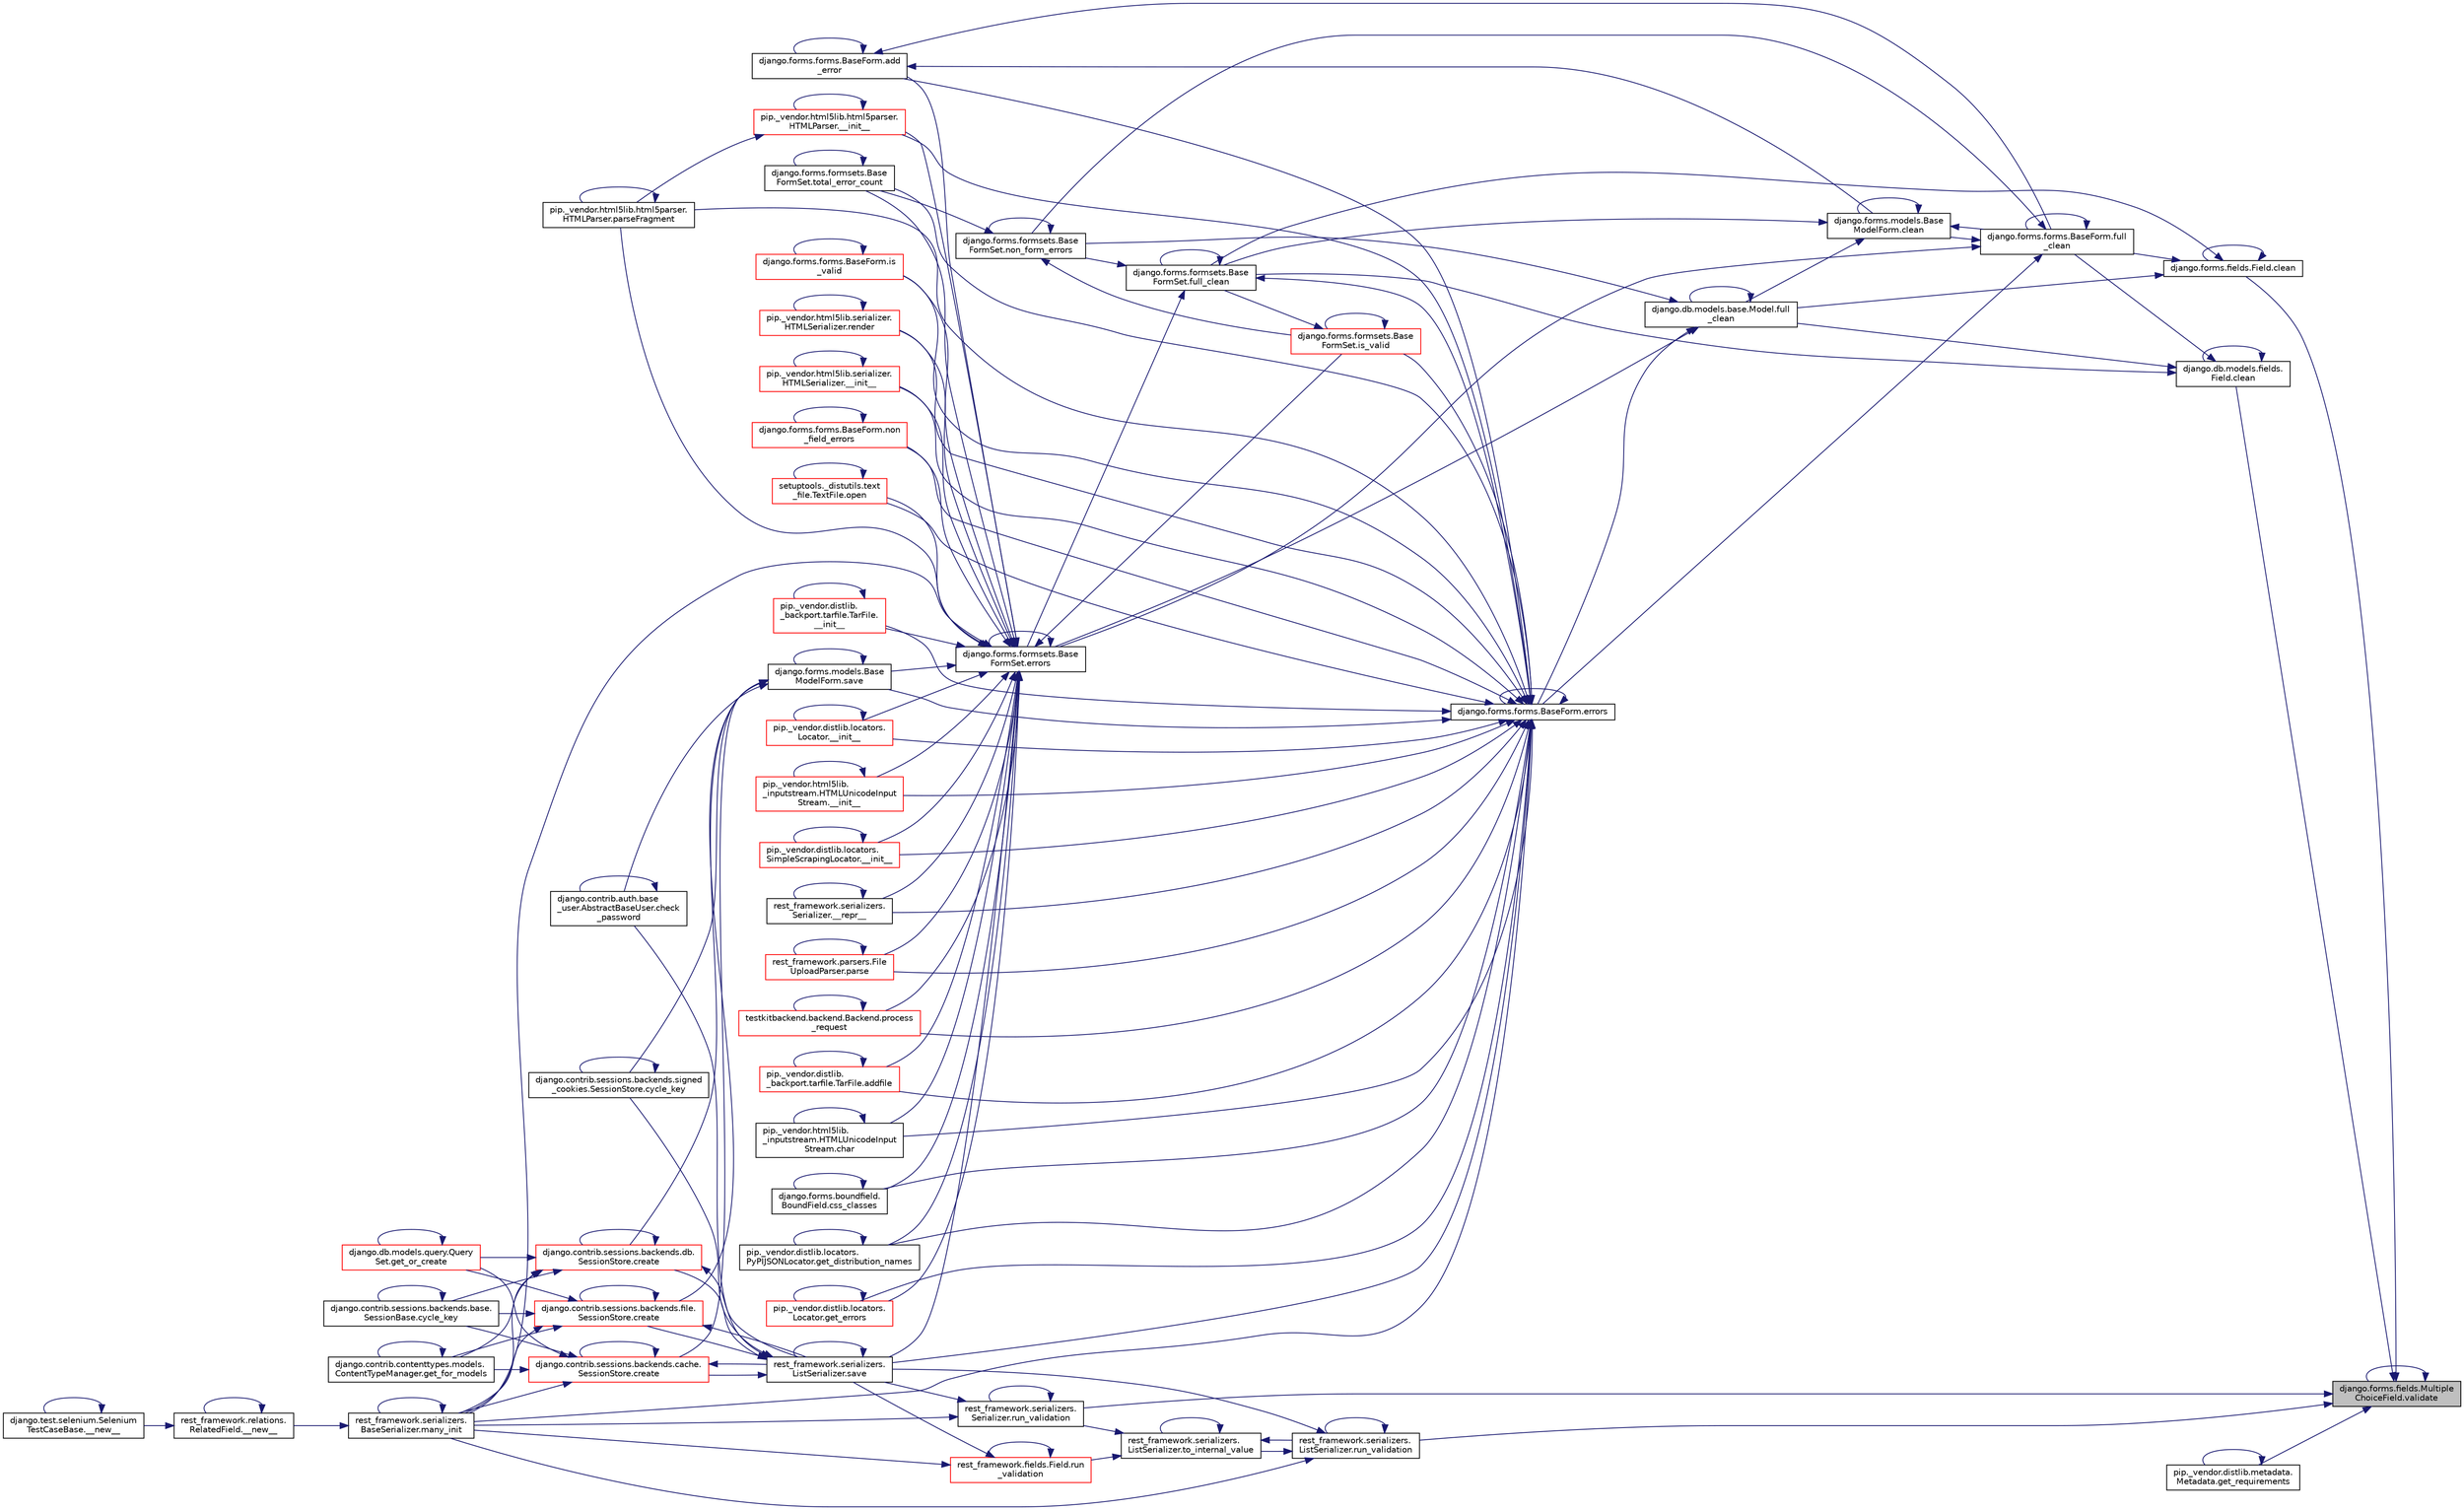 digraph "django.forms.fields.MultipleChoiceField.validate"
{
 // LATEX_PDF_SIZE
  edge [fontname="Helvetica",fontsize="10",labelfontname="Helvetica",labelfontsize="10"];
  node [fontname="Helvetica",fontsize="10",shape=record];
  rankdir="RL";
  Node1 [label="django.forms.fields.Multiple\lChoiceField.validate",height=0.2,width=0.4,color="black", fillcolor="grey75", style="filled", fontcolor="black",tooltip=" "];
  Node1 -> Node2 [dir="back",color="midnightblue",fontsize="10",style="solid",fontname="Helvetica"];
  Node2 [label="django.forms.fields.Field.clean",height=0.2,width=0.4,color="black", fillcolor="white", style="filled",URL="$d2/d0d/classdjango_1_1forms_1_1fields_1_1_field.html#ac067d0195ef0f3a2c37b00ec6118c25a",tooltip=" "];
  Node2 -> Node2 [dir="back",color="midnightblue",fontsize="10",style="solid",fontname="Helvetica"];
  Node2 -> Node3 [dir="back",color="midnightblue",fontsize="10",style="solid",fontname="Helvetica"];
  Node3 [label="django.forms.forms.BaseForm.full\l_clean",height=0.2,width=0.4,color="black", fillcolor="white", style="filled",URL="$d8/d44/classdjango_1_1forms_1_1forms_1_1_base_form.html#acb359d947a031d78659b4d55addd67fc",tooltip=" "];
  Node3 -> Node4 [dir="back",color="midnightblue",fontsize="10",style="solid",fontname="Helvetica"];
  Node4 [label="django.forms.models.Base\lModelForm.clean",height=0.2,width=0.4,color="black", fillcolor="white", style="filled",URL="$d8/dd8/classdjango_1_1forms_1_1models_1_1_base_model_form.html#abbcddac6d29c87ce3f49fba983f5df0a",tooltip=" "];
  Node4 -> Node4 [dir="back",color="midnightblue",fontsize="10",style="solid",fontname="Helvetica"];
  Node4 -> Node3 [dir="back",color="midnightblue",fontsize="10",style="solid",fontname="Helvetica"];
  Node4 -> Node5 [dir="back",color="midnightblue",fontsize="10",style="solid",fontname="Helvetica"];
  Node5 [label="django.forms.formsets.Base\lFormSet.full_clean",height=0.2,width=0.4,color="black", fillcolor="white", style="filled",URL="$d5/d7f/classdjango_1_1forms_1_1formsets_1_1_base_form_set.html#ab85a836f8efaf3f794e9c34d427967f7",tooltip=" "];
  Node5 -> Node6 [dir="back",color="midnightblue",fontsize="10",style="solid",fontname="Helvetica"];
  Node6 [label="django.forms.forms.BaseForm.errors",height=0.2,width=0.4,color="black", fillcolor="white", style="filled",URL="$d8/d44/classdjango_1_1forms_1_1forms_1_1_base_form.html#ad1f2f603258fa86762632a8c17fe5aa8",tooltip=" "];
  Node6 -> Node7 [dir="back",color="midnightblue",fontsize="10",style="solid",fontname="Helvetica"];
  Node7 [label="pip._vendor.html5lib.serializer.\lHTMLSerializer.__init__",height=0.2,width=0.4,color="red", fillcolor="white", style="filled",URL="$d1/d17/classpip_1_1__vendor_1_1html5lib_1_1serializer_1_1_h_t_m_l_serializer.html#ae1f820664d0ba0b48b7b321577f1e996",tooltip=" "];
  Node7 -> Node7 [dir="back",color="midnightblue",fontsize="10",style="solid",fontname="Helvetica"];
  Node6 -> Node142 [dir="back",color="midnightblue",fontsize="10",style="solid",fontname="Helvetica"];
  Node142 [label="pip._vendor.distlib.\l_backport.tarfile.TarFile.\l__init__",height=0.2,width=0.4,color="red", fillcolor="white", style="filled",URL="$d7/d1d/classpip_1_1__vendor_1_1distlib_1_1__backport_1_1tarfile_1_1_tar_file.html#a1dda6d9be63b3ae8186ae388015c11ff",tooltip=" "];
  Node142 -> Node142 [dir="back",color="midnightblue",fontsize="10",style="solid",fontname="Helvetica"];
  Node6 -> Node143 [dir="back",color="midnightblue",fontsize="10",style="solid",fontname="Helvetica"];
  Node143 [label="pip._vendor.distlib.locators.\lLocator.__init__",height=0.2,width=0.4,color="red", fillcolor="white", style="filled",URL="$df/dda/classpip_1_1__vendor_1_1distlib_1_1locators_1_1_locator.html#af37665238a4ad058e6b2e4d6b77d0ffc",tooltip=" "];
  Node143 -> Node143 [dir="back",color="midnightblue",fontsize="10",style="solid",fontname="Helvetica"];
  Node6 -> Node84 [dir="back",color="midnightblue",fontsize="10",style="solid",fontname="Helvetica"];
  Node84 [label="pip._vendor.html5lib.\l_inputstream.HTMLUnicodeInput\lStream.__init__",height=0.2,width=0.4,color="red", fillcolor="white", style="filled",URL="$de/dab/classpip_1_1__vendor_1_1html5lib_1_1__inputstream_1_1_h_t_m_l_unicode_input_stream.html#aae329b9a8ec6d32fbe6de851cf40357c",tooltip=" "];
  Node84 -> Node84 [dir="back",color="midnightblue",fontsize="10",style="solid",fontname="Helvetica"];
  Node6 -> Node86 [dir="back",color="midnightblue",fontsize="10",style="solid",fontname="Helvetica"];
  Node86 [label="pip._vendor.html5lib.html5parser.\lHTMLParser.__init__",height=0.2,width=0.4,color="red", fillcolor="white", style="filled",URL="$dd/dcc/classpip_1_1__vendor_1_1html5lib_1_1html5parser_1_1_h_t_m_l_parser.html#ad9b0cd5d2f6a8f940f4efc6b6124c9be",tooltip=" "];
  Node86 -> Node86 [dir="back",color="midnightblue",fontsize="10",style="solid",fontname="Helvetica"];
  Node86 -> Node87 [dir="back",color="midnightblue",fontsize="10",style="solid",fontname="Helvetica"];
  Node87 [label="pip._vendor.html5lib.html5parser.\lHTMLParser.parseFragment",height=0.2,width=0.4,color="black", fillcolor="white", style="filled",URL="$dd/dcc/classpip_1_1__vendor_1_1html5lib_1_1html5parser_1_1_h_t_m_l_parser.html#af5e775b80cbddbdecc4cd2782c6eacca",tooltip=" "];
  Node87 -> Node87 [dir="back",color="midnightblue",fontsize="10",style="solid",fontname="Helvetica"];
  Node6 -> Node144 [dir="back",color="midnightblue",fontsize="10",style="solid",fontname="Helvetica"];
  Node144 [label="pip._vendor.distlib.locators.\lSimpleScrapingLocator.__init__",height=0.2,width=0.4,color="red", fillcolor="white", style="filled",URL="$d6/d82/classpip_1_1__vendor_1_1distlib_1_1locators_1_1_simple_scraping_locator.html#a7a4c50e47ae95046ff9f9da7aeb8a391",tooltip=" "];
  Node144 -> Node144 [dir="back",color="midnightblue",fontsize="10",style="solid",fontname="Helvetica"];
  Node6 -> Node145 [dir="back",color="midnightblue",fontsize="10",style="solid",fontname="Helvetica"];
  Node145 [label="rest_framework.serializers.\lSerializer.__repr__",height=0.2,width=0.4,color="black", fillcolor="white", style="filled",URL="$de/daf/classrest__framework_1_1serializers_1_1_serializer.html#aa4601d5e8fecc97212d2f753b9c44cc7",tooltip=" "];
  Node145 -> Node145 [dir="back",color="midnightblue",fontsize="10",style="solid",fontname="Helvetica"];
  Node6 -> Node146 [dir="back",color="midnightblue",fontsize="10",style="solid",fontname="Helvetica"];
  Node146 [label="django.forms.forms.BaseForm.add\l_error",height=0.2,width=0.4,color="black", fillcolor="white", style="filled",URL="$d8/d44/classdjango_1_1forms_1_1forms_1_1_base_form.html#acf2237ac07f8871141489ce1ae752f76",tooltip=" "];
  Node146 -> Node146 [dir="back",color="midnightblue",fontsize="10",style="solid",fontname="Helvetica"];
  Node146 -> Node4 [dir="back",color="midnightblue",fontsize="10",style="solid",fontname="Helvetica"];
  Node146 -> Node3 [dir="back",color="midnightblue",fontsize="10",style="solid",fontname="Helvetica"];
  Node6 -> Node147 [dir="back",color="midnightblue",fontsize="10",style="solid",fontname="Helvetica"];
  Node147 [label="pip._vendor.distlib.\l_backport.tarfile.TarFile.addfile",height=0.2,width=0.4,color="red", fillcolor="white", style="filled",URL="$d7/d1d/classpip_1_1__vendor_1_1distlib_1_1__backport_1_1tarfile_1_1_tar_file.html#a9f460122e2a988ec31b0e1a7a2d18244",tooltip=" "];
  Node147 -> Node147 [dir="back",color="midnightblue",fontsize="10",style="solid",fontname="Helvetica"];
  Node6 -> Node149 [dir="back",color="midnightblue",fontsize="10",style="solid",fontname="Helvetica"];
  Node149 [label="pip._vendor.html5lib.\l_inputstream.HTMLUnicodeInput\lStream.char",height=0.2,width=0.4,color="black", fillcolor="white", style="filled",URL="$de/dab/classpip_1_1__vendor_1_1html5lib_1_1__inputstream_1_1_h_t_m_l_unicode_input_stream.html#a6078d7bf2b9ee2304ba083f762440a83",tooltip=" "];
  Node149 -> Node149 [dir="back",color="midnightblue",fontsize="10",style="solid",fontname="Helvetica"];
  Node6 -> Node150 [dir="back",color="midnightblue",fontsize="10",style="solid",fontname="Helvetica"];
  Node150 [label="django.forms.boundfield.\lBoundField.css_classes",height=0.2,width=0.4,color="black", fillcolor="white", style="filled",URL="$da/d92/classdjango_1_1forms_1_1boundfield_1_1_bound_field.html#a957299f7e1f8b9f554188b9b670d0426",tooltip=" "];
  Node150 -> Node150 [dir="back",color="midnightblue",fontsize="10",style="solid",fontname="Helvetica"];
  Node6 -> Node6 [dir="back",color="midnightblue",fontsize="10",style="solid",fontname="Helvetica"];
  Node6 -> Node151 [dir="back",color="midnightblue",fontsize="10",style="solid",fontname="Helvetica"];
  Node151 [label="pip._vendor.distlib.locators.\lPyPIJSONLocator.get_distribution_names",height=0.2,width=0.4,color="black", fillcolor="white", style="filled",URL="$d1/d11/classpip_1_1__vendor_1_1distlib_1_1locators_1_1_py_p_i_j_s_o_n_locator.html#a2a74400546b1af992cc79ae780c014d9",tooltip=" "];
  Node151 -> Node151 [dir="back",color="midnightblue",fontsize="10",style="solid",fontname="Helvetica"];
  Node6 -> Node152 [dir="back",color="midnightblue",fontsize="10",style="solid",fontname="Helvetica"];
  Node152 [label="pip._vendor.distlib.locators.\lLocator.get_errors",height=0.2,width=0.4,color="red", fillcolor="white", style="filled",URL="$df/dda/classpip_1_1__vendor_1_1distlib_1_1locators_1_1_locator.html#a001dcda572c307fbc81dc17c1056df8a",tooltip=" "];
  Node152 -> Node152 [dir="back",color="midnightblue",fontsize="10",style="solid",fontname="Helvetica"];
  Node6 -> Node156 [dir="back",color="midnightblue",fontsize="10",style="solid",fontname="Helvetica"];
  Node156 [label="django.forms.forms.BaseForm.is\l_valid",height=0.2,width=0.4,color="red", fillcolor="white", style="filled",URL="$d8/d44/classdjango_1_1forms_1_1forms_1_1_base_form.html#a372b23ad4096720b6f27077eab1b0b89",tooltip=" "];
  Node156 -> Node156 [dir="back",color="midnightblue",fontsize="10",style="solid",fontname="Helvetica"];
  Node6 -> Node198 [dir="back",color="midnightblue",fontsize="10",style="solid",fontname="Helvetica"];
  Node198 [label="django.forms.formsets.Base\lFormSet.is_valid",height=0.2,width=0.4,color="red", fillcolor="white", style="filled",URL="$d5/d7f/classdjango_1_1forms_1_1formsets_1_1_base_form_set.html#ac556f386c1300678a3d58cbe8e9c7bef",tooltip=" "];
  Node198 -> Node5 [dir="back",color="midnightblue",fontsize="10",style="solid",fontname="Helvetica"];
  Node198 -> Node198 [dir="back",color="midnightblue",fontsize="10",style="solid",fontname="Helvetica"];
  Node6 -> Node173 [dir="back",color="midnightblue",fontsize="10",style="solid",fontname="Helvetica"];
  Node173 [label="rest_framework.serializers.\lBaseSerializer.many_init",height=0.2,width=0.4,color="black", fillcolor="white", style="filled",URL="$d9/de7/classrest__framework_1_1serializers_1_1_base_serializer.html#aa66062b6866b3306c40d310e19b25971",tooltip=" "];
  Node173 -> Node174 [dir="back",color="midnightblue",fontsize="10",style="solid",fontname="Helvetica"];
  Node174 [label="rest_framework.relations.\lRelatedField.__new__",height=0.2,width=0.4,color="black", fillcolor="white", style="filled",URL="$d4/d5c/classrest__framework_1_1relations_1_1_related_field.html#a9c0045d2dbd9499413a1f48f03f74d1a",tooltip=" "];
  Node174 -> Node174 [dir="back",color="midnightblue",fontsize="10",style="solid",fontname="Helvetica"];
  Node174 -> Node175 [dir="back",color="midnightblue",fontsize="10",style="solid",fontname="Helvetica"];
  Node175 [label="django.test.selenium.Selenium\lTestCaseBase.__new__",height=0.2,width=0.4,color="black", fillcolor="white", style="filled",URL="$de/d87/classdjango_1_1test_1_1selenium_1_1_selenium_test_case_base.html#a86de53123b296dfd0b9c6ded13dc4cf8",tooltip=" "];
  Node175 -> Node175 [dir="back",color="midnightblue",fontsize="10",style="solid",fontname="Helvetica"];
  Node173 -> Node173 [dir="back",color="midnightblue",fontsize="10",style="solid",fontname="Helvetica"];
  Node6 -> Node199 [dir="back",color="midnightblue",fontsize="10",style="solid",fontname="Helvetica"];
  Node199 [label="django.forms.forms.BaseForm.non\l_field_errors",height=0.2,width=0.4,color="red", fillcolor="white", style="filled",URL="$d8/d44/classdjango_1_1forms_1_1forms_1_1_base_form.html#abc61a5de1f1fc6a524d021877d2cb332",tooltip=" "];
  Node199 -> Node199 [dir="back",color="midnightblue",fontsize="10",style="solid",fontname="Helvetica"];
  Node6 -> Node202 [dir="back",color="midnightblue",fontsize="10",style="solid",fontname="Helvetica"];
  Node202 [label="setuptools._distutils.text\l_file.TextFile.open",height=0.2,width=0.4,color="red", fillcolor="white", style="filled",URL="$da/d41/classsetuptools_1_1__distutils_1_1text__file_1_1_text_file.html#ae603687e438433de3b47c9fc729c2f29",tooltip=" "];
  Node202 -> Node202 [dir="back",color="midnightblue",fontsize="10",style="solid",fontname="Helvetica"];
  Node6 -> Node205 [dir="back",color="midnightblue",fontsize="10",style="solid",fontname="Helvetica"];
  Node205 [label="rest_framework.parsers.File\lUploadParser.parse",height=0.2,width=0.4,color="red", fillcolor="white", style="filled",URL="$d5/d4e/classrest__framework_1_1parsers_1_1_file_upload_parser.html#ad1e3e1c76e8130e42f5d8c93ccfebeb9",tooltip=" "];
  Node205 -> Node205 [dir="back",color="midnightblue",fontsize="10",style="solid",fontname="Helvetica"];
  Node6 -> Node87 [dir="back",color="midnightblue",fontsize="10",style="solid",fontname="Helvetica"];
  Node6 -> Node211 [dir="back",color="midnightblue",fontsize="10",style="solid",fontname="Helvetica"];
  Node211 [label="testkitbackend.backend.Backend.process\l_request",height=0.2,width=0.4,color="red", fillcolor="white", style="filled",URL="$d3/d9c/classtestkitbackend_1_1backend_1_1_backend.html#a7e6c66d8e4b78ac0e0555fd95aa28703",tooltip=" "];
  Node211 -> Node211 [dir="back",color="midnightblue",fontsize="10",style="solid",fontname="Helvetica"];
  Node6 -> Node132 [dir="back",color="midnightblue",fontsize="10",style="solid",fontname="Helvetica"];
  Node132 [label="pip._vendor.html5lib.serializer.\lHTMLSerializer.render",height=0.2,width=0.4,color="red", fillcolor="white", style="filled",URL="$d1/d17/classpip_1_1__vendor_1_1html5lib_1_1serializer_1_1_h_t_m_l_serializer.html#a24277c42df8722ba57624ed6dcedc6ea",tooltip=" "];
  Node132 -> Node132 [dir="back",color="midnightblue",fontsize="10",style="solid",fontname="Helvetica"];
  Node6 -> Node178 [dir="back",color="midnightblue",fontsize="10",style="solid",fontname="Helvetica"];
  Node178 [label="rest_framework.serializers.\lListSerializer.save",height=0.2,width=0.4,color="black", fillcolor="white", style="filled",URL="$d9/dee/classrest__framework_1_1serializers_1_1_list_serializer.html#aae894406720700029ad7bfd9accd04dc",tooltip=" "];
  Node178 -> Node163 [dir="back",color="midnightblue",fontsize="10",style="solid",fontname="Helvetica"];
  Node163 [label="django.contrib.auth.base\l_user.AbstractBaseUser.check\l_password",height=0.2,width=0.4,color="black", fillcolor="white", style="filled",URL="$d6/d40/classdjango_1_1contrib_1_1auth_1_1base__user_1_1_abstract_base_user.html#a22877e4004aca4daed40520695ef91ad",tooltip=" "];
  Node163 -> Node163 [dir="back",color="midnightblue",fontsize="10",style="solid",fontname="Helvetica"];
  Node178 -> Node164 [dir="back",color="midnightblue",fontsize="10",style="solid",fontname="Helvetica"];
  Node164 [label="django.contrib.sessions.backends.cache.\lSessionStore.create",height=0.2,width=0.4,color="red", fillcolor="white", style="filled",URL="$df/d0f/classdjango_1_1contrib_1_1sessions_1_1backends_1_1cache_1_1_session_store.html#a446cd1693bf22269d431e4cfc9424763",tooltip=" "];
  Node164 -> Node164 [dir="back",color="midnightblue",fontsize="10",style="solid",fontname="Helvetica"];
  Node164 -> Node165 [dir="back",color="midnightblue",fontsize="10",style="solid",fontname="Helvetica"];
  Node165 [label="django.contrib.sessions.backends.base.\lSessionBase.cycle_key",height=0.2,width=0.4,color="black", fillcolor="white", style="filled",URL="$d1/d6e/classdjango_1_1contrib_1_1sessions_1_1backends_1_1base_1_1_session_base.html#a977116d62a4d058eae187121b1304d33",tooltip=" "];
  Node165 -> Node165 [dir="back",color="midnightblue",fontsize="10",style="solid",fontname="Helvetica"];
  Node164 -> Node166 [dir="back",color="midnightblue",fontsize="10",style="solid",fontname="Helvetica"];
  Node166 [label="django.contrib.contenttypes.models.\lContentTypeManager.get_for_models",height=0.2,width=0.4,color="black", fillcolor="white", style="filled",URL="$d0/dbc/classdjango_1_1contrib_1_1contenttypes_1_1models_1_1_content_type_manager.html#a63756e81a9a706e22426e7b0fef0ca8b",tooltip=" "];
  Node166 -> Node166 [dir="back",color="midnightblue",fontsize="10",style="solid",fontname="Helvetica"];
  Node164 -> Node167 [dir="back",color="midnightblue",fontsize="10",style="solid",fontname="Helvetica"];
  Node167 [label="django.db.models.query.Query\lSet.get_or_create",height=0.2,width=0.4,color="red", fillcolor="white", style="filled",URL="$dd/d94/classdjango_1_1db_1_1models_1_1query_1_1_query_set.html#a23c2bb1d92b9ee67ce72ac2bb34cfef2",tooltip=" "];
  Node167 -> Node167 [dir="back",color="midnightblue",fontsize="10",style="solid",fontname="Helvetica"];
  Node164 -> Node173 [dir="back",color="midnightblue",fontsize="10",style="solid",fontname="Helvetica"];
  Node164 -> Node178 [dir="back",color="midnightblue",fontsize="10",style="solid",fontname="Helvetica"];
  Node178 -> Node177 [dir="back",color="midnightblue",fontsize="10",style="solid",fontname="Helvetica"];
  Node177 [label="django.contrib.sessions.backends.db.\lSessionStore.create",height=0.2,width=0.4,color="red", fillcolor="white", style="filled",URL="$d2/d1a/classdjango_1_1contrib_1_1sessions_1_1backends_1_1db_1_1_session_store.html#abe55542a0377d5cadcaa995ab5983000",tooltip=" "];
  Node177 -> Node177 [dir="back",color="midnightblue",fontsize="10",style="solid",fontname="Helvetica"];
  Node177 -> Node165 [dir="back",color="midnightblue",fontsize="10",style="solid",fontname="Helvetica"];
  Node177 -> Node166 [dir="back",color="midnightblue",fontsize="10",style="solid",fontname="Helvetica"];
  Node177 -> Node167 [dir="back",color="midnightblue",fontsize="10",style="solid",fontname="Helvetica"];
  Node177 -> Node173 [dir="back",color="midnightblue",fontsize="10",style="solid",fontname="Helvetica"];
  Node177 -> Node178 [dir="back",color="midnightblue",fontsize="10",style="solid",fontname="Helvetica"];
  Node178 -> Node179 [dir="back",color="midnightblue",fontsize="10",style="solid",fontname="Helvetica"];
  Node179 [label="django.contrib.sessions.backends.file.\lSessionStore.create",height=0.2,width=0.4,color="red", fillcolor="white", style="filled",URL="$dc/dba/classdjango_1_1contrib_1_1sessions_1_1backends_1_1file_1_1_session_store.html#a24fc651d4a7fdff19e780868a31f0600",tooltip=" "];
  Node179 -> Node179 [dir="back",color="midnightblue",fontsize="10",style="solid",fontname="Helvetica"];
  Node179 -> Node165 [dir="back",color="midnightblue",fontsize="10",style="solid",fontname="Helvetica"];
  Node179 -> Node166 [dir="back",color="midnightblue",fontsize="10",style="solid",fontname="Helvetica"];
  Node179 -> Node167 [dir="back",color="midnightblue",fontsize="10",style="solid",fontname="Helvetica"];
  Node179 -> Node173 [dir="back",color="midnightblue",fontsize="10",style="solid",fontname="Helvetica"];
  Node179 -> Node178 [dir="back",color="midnightblue",fontsize="10",style="solid",fontname="Helvetica"];
  Node178 -> Node181 [dir="back",color="midnightblue",fontsize="10",style="solid",fontname="Helvetica"];
  Node181 [label="django.contrib.sessions.backends.signed\l_cookies.SessionStore.cycle_key",height=0.2,width=0.4,color="black", fillcolor="white", style="filled",URL="$d4/da0/classdjango_1_1contrib_1_1sessions_1_1backends_1_1signed__cookies_1_1_session_store.html#af2644b7249beaf95b74d8a2dea6fb38f",tooltip=" "];
  Node181 -> Node181 [dir="back",color="midnightblue",fontsize="10",style="solid",fontname="Helvetica"];
  Node178 -> Node178 [dir="back",color="midnightblue",fontsize="10",style="solid",fontname="Helvetica"];
  Node6 -> Node356 [dir="back",color="midnightblue",fontsize="10",style="solid",fontname="Helvetica"];
  Node356 [label="django.forms.models.Base\lModelForm.save",height=0.2,width=0.4,color="black", fillcolor="white", style="filled",URL="$d8/dd8/classdjango_1_1forms_1_1models_1_1_base_model_form.html#ad74859e0ce221da998f157156a4c3450",tooltip=" "];
  Node356 -> Node163 [dir="back",color="midnightblue",fontsize="10",style="solid",fontname="Helvetica"];
  Node356 -> Node164 [dir="back",color="midnightblue",fontsize="10",style="solid",fontname="Helvetica"];
  Node356 -> Node177 [dir="back",color="midnightblue",fontsize="10",style="solid",fontname="Helvetica"];
  Node356 -> Node179 [dir="back",color="midnightblue",fontsize="10",style="solid",fontname="Helvetica"];
  Node356 -> Node181 [dir="back",color="midnightblue",fontsize="10",style="solid",fontname="Helvetica"];
  Node356 -> Node356 [dir="back",color="midnightblue",fontsize="10",style="solid",fontname="Helvetica"];
  Node6 -> Node357 [dir="back",color="midnightblue",fontsize="10",style="solid",fontname="Helvetica"];
  Node357 [label="django.forms.formsets.Base\lFormSet.total_error_count",height=0.2,width=0.4,color="black", fillcolor="white", style="filled",URL="$d5/d7f/classdjango_1_1forms_1_1formsets_1_1_base_form_set.html#aa8768f079003eb89dac27d2580c01935",tooltip=" "];
  Node357 -> Node357 [dir="back",color="midnightblue",fontsize="10",style="solid",fontname="Helvetica"];
  Node5 -> Node141 [dir="back",color="midnightblue",fontsize="10",style="solid",fontname="Helvetica"];
  Node141 [label="django.forms.formsets.Base\lFormSet.errors",height=0.2,width=0.4,color="black", fillcolor="white", style="filled",URL="$d5/d7f/classdjango_1_1forms_1_1formsets_1_1_base_form_set.html#a3beee57c0d0f934ac19a621dfa83193c",tooltip=" "];
  Node141 -> Node7 [dir="back",color="midnightblue",fontsize="10",style="solid",fontname="Helvetica"];
  Node141 -> Node142 [dir="back",color="midnightblue",fontsize="10",style="solid",fontname="Helvetica"];
  Node141 -> Node143 [dir="back",color="midnightblue",fontsize="10",style="solid",fontname="Helvetica"];
  Node141 -> Node84 [dir="back",color="midnightblue",fontsize="10",style="solid",fontname="Helvetica"];
  Node141 -> Node86 [dir="back",color="midnightblue",fontsize="10",style="solid",fontname="Helvetica"];
  Node141 -> Node144 [dir="back",color="midnightblue",fontsize="10",style="solid",fontname="Helvetica"];
  Node141 -> Node145 [dir="back",color="midnightblue",fontsize="10",style="solid",fontname="Helvetica"];
  Node141 -> Node146 [dir="back",color="midnightblue",fontsize="10",style="solid",fontname="Helvetica"];
  Node141 -> Node147 [dir="back",color="midnightblue",fontsize="10",style="solid",fontname="Helvetica"];
  Node141 -> Node149 [dir="back",color="midnightblue",fontsize="10",style="solid",fontname="Helvetica"];
  Node141 -> Node150 [dir="back",color="midnightblue",fontsize="10",style="solid",fontname="Helvetica"];
  Node141 -> Node141 [dir="back",color="midnightblue",fontsize="10",style="solid",fontname="Helvetica"];
  Node141 -> Node151 [dir="back",color="midnightblue",fontsize="10",style="solid",fontname="Helvetica"];
  Node141 -> Node152 [dir="back",color="midnightblue",fontsize="10",style="solid",fontname="Helvetica"];
  Node141 -> Node156 [dir="back",color="midnightblue",fontsize="10",style="solid",fontname="Helvetica"];
  Node141 -> Node198 [dir="back",color="midnightblue",fontsize="10",style="solid",fontname="Helvetica"];
  Node141 -> Node173 [dir="back",color="midnightblue",fontsize="10",style="solid",fontname="Helvetica"];
  Node141 -> Node199 [dir="back",color="midnightblue",fontsize="10",style="solid",fontname="Helvetica"];
  Node141 -> Node202 [dir="back",color="midnightblue",fontsize="10",style="solid",fontname="Helvetica"];
  Node141 -> Node205 [dir="back",color="midnightblue",fontsize="10",style="solid",fontname="Helvetica"];
  Node141 -> Node87 [dir="back",color="midnightblue",fontsize="10",style="solid",fontname="Helvetica"];
  Node141 -> Node211 [dir="back",color="midnightblue",fontsize="10",style="solid",fontname="Helvetica"];
  Node141 -> Node132 [dir="back",color="midnightblue",fontsize="10",style="solid",fontname="Helvetica"];
  Node141 -> Node178 [dir="back",color="midnightblue",fontsize="10",style="solid",fontname="Helvetica"];
  Node141 -> Node356 [dir="back",color="midnightblue",fontsize="10",style="solid",fontname="Helvetica"];
  Node141 -> Node357 [dir="back",color="midnightblue",fontsize="10",style="solid",fontname="Helvetica"];
  Node5 -> Node5 [dir="back",color="midnightblue",fontsize="10",style="solid",fontname="Helvetica"];
  Node5 -> Node358 [dir="back",color="midnightblue",fontsize="10",style="solid",fontname="Helvetica"];
  Node358 [label="django.forms.formsets.Base\lFormSet.non_form_errors",height=0.2,width=0.4,color="black", fillcolor="white", style="filled",URL="$d5/d7f/classdjango_1_1forms_1_1formsets_1_1_base_form_set.html#a1d05547548a4662138e11e22e4795f52",tooltip=" "];
  Node358 -> Node198 [dir="back",color="midnightblue",fontsize="10",style="solid",fontname="Helvetica"];
  Node358 -> Node358 [dir="back",color="midnightblue",fontsize="10",style="solid",fontname="Helvetica"];
  Node358 -> Node357 [dir="back",color="midnightblue",fontsize="10",style="solid",fontname="Helvetica"];
  Node4 -> Node140 [dir="back",color="midnightblue",fontsize="10",style="solid",fontname="Helvetica"];
  Node140 [label="django.db.models.base.Model.full\l_clean",height=0.2,width=0.4,color="black", fillcolor="white", style="filled",URL="$da/d39/classdjango_1_1db_1_1models_1_1base_1_1_model.html#a29e9a703ef45c4d00285f419164ae278",tooltip=" "];
  Node140 -> Node6 [dir="back",color="midnightblue",fontsize="10",style="solid",fontname="Helvetica"];
  Node140 -> Node141 [dir="back",color="midnightblue",fontsize="10",style="solid",fontname="Helvetica"];
  Node140 -> Node140 [dir="back",color="midnightblue",fontsize="10",style="solid",fontname="Helvetica"];
  Node140 -> Node358 [dir="back",color="midnightblue",fontsize="10",style="solid",fontname="Helvetica"];
  Node3 -> Node6 [dir="back",color="midnightblue",fontsize="10",style="solid",fontname="Helvetica"];
  Node3 -> Node141 [dir="back",color="midnightblue",fontsize="10",style="solid",fontname="Helvetica"];
  Node3 -> Node3 [dir="back",color="midnightblue",fontsize="10",style="solid",fontname="Helvetica"];
  Node3 -> Node358 [dir="back",color="midnightblue",fontsize="10",style="solid",fontname="Helvetica"];
  Node2 -> Node5 [dir="back",color="midnightblue",fontsize="10",style="solid",fontname="Helvetica"];
  Node2 -> Node140 [dir="back",color="midnightblue",fontsize="10",style="solid",fontname="Helvetica"];
  Node1 -> Node543 [dir="back",color="midnightblue",fontsize="10",style="solid",fontname="Helvetica"];
  Node543 [label="django.db.models.fields.\lField.clean",height=0.2,width=0.4,color="black", fillcolor="white", style="filled",URL="$db/d75/classdjango_1_1db_1_1models_1_1fields_1_1_field.html#ae5e0fc7f93205a2b790c69ad2de9c0c5",tooltip=" "];
  Node543 -> Node543 [dir="back",color="midnightblue",fontsize="10",style="solid",fontname="Helvetica"];
  Node543 -> Node3 [dir="back",color="midnightblue",fontsize="10",style="solid",fontname="Helvetica"];
  Node543 -> Node5 [dir="back",color="midnightblue",fontsize="10",style="solid",fontname="Helvetica"];
  Node543 -> Node140 [dir="back",color="midnightblue",fontsize="10",style="solid",fontname="Helvetica"];
  Node1 -> Node544 [dir="back",color="midnightblue",fontsize="10",style="solid",fontname="Helvetica"];
  Node544 [label="pip._vendor.distlib.metadata.\lMetadata.get_requirements",height=0.2,width=0.4,color="black", fillcolor="white", style="filled",URL="$d3/df6/classpip_1_1__vendor_1_1distlib_1_1metadata_1_1_metadata.html#a372528ac411fd419ac0f6ff4306e7290",tooltip=" "];
  Node544 -> Node544 [dir="back",color="midnightblue",fontsize="10",style="solid",fontname="Helvetica"];
  Node1 -> Node379 [dir="back",color="midnightblue",fontsize="10",style="solid",fontname="Helvetica"];
  Node379 [label="rest_framework.serializers.\lSerializer.run_validation",height=0.2,width=0.4,color="black", fillcolor="white", style="filled",URL="$de/daf/classrest__framework_1_1serializers_1_1_serializer.html#a4ba93749a73234e807f686e27e44f641",tooltip=" "];
  Node379 -> Node173 [dir="back",color="midnightblue",fontsize="10",style="solid",fontname="Helvetica"];
  Node379 -> Node379 [dir="back",color="midnightblue",fontsize="10",style="solid",fontname="Helvetica"];
  Node379 -> Node178 [dir="back",color="midnightblue",fontsize="10",style="solid",fontname="Helvetica"];
  Node1 -> Node380 [dir="back",color="midnightblue",fontsize="10",style="solid",fontname="Helvetica"];
  Node380 [label="rest_framework.serializers.\lListSerializer.run_validation",height=0.2,width=0.4,color="black", fillcolor="white", style="filled",URL="$d9/dee/classrest__framework_1_1serializers_1_1_list_serializer.html#a76cb05211ed1c5441dc50ccbde70a315",tooltip=" "];
  Node380 -> Node173 [dir="back",color="midnightblue",fontsize="10",style="solid",fontname="Helvetica"];
  Node380 -> Node380 [dir="back",color="midnightblue",fontsize="10",style="solid",fontname="Helvetica"];
  Node380 -> Node178 [dir="back",color="midnightblue",fontsize="10",style="solid",fontname="Helvetica"];
  Node380 -> Node381 [dir="back",color="midnightblue",fontsize="10",style="solid",fontname="Helvetica"];
  Node381 [label="rest_framework.serializers.\lListSerializer.to_internal_value",height=0.2,width=0.4,color="black", fillcolor="white", style="filled",URL="$d9/dee/classrest__framework_1_1serializers_1_1_list_serializer.html#a2c58eccbbb61da1152f05b67827a94e5",tooltip=" "];
  Node381 -> Node375 [dir="back",color="midnightblue",fontsize="10",style="solid",fontname="Helvetica"];
  Node375 [label="rest_framework.fields.Field.run\l_validation",height=0.2,width=0.4,color="red", fillcolor="white", style="filled",URL="$d9/d53/classrest__framework_1_1fields_1_1_field.html#a0d839e2f6f6cabb5a6cdc7c27a03f306",tooltip=" "];
  Node375 -> Node173 [dir="back",color="midnightblue",fontsize="10",style="solid",fontname="Helvetica"];
  Node375 -> Node375 [dir="back",color="midnightblue",fontsize="10",style="solid",fontname="Helvetica"];
  Node375 -> Node178 [dir="back",color="midnightblue",fontsize="10",style="solid",fontname="Helvetica"];
  Node381 -> Node379 [dir="back",color="midnightblue",fontsize="10",style="solid",fontname="Helvetica"];
  Node381 -> Node380 [dir="back",color="midnightblue",fontsize="10",style="solid",fontname="Helvetica"];
  Node381 -> Node381 [dir="back",color="midnightblue",fontsize="10",style="solid",fontname="Helvetica"];
  Node1 -> Node1 [dir="back",color="midnightblue",fontsize="10",style="solid",fontname="Helvetica"];
}
